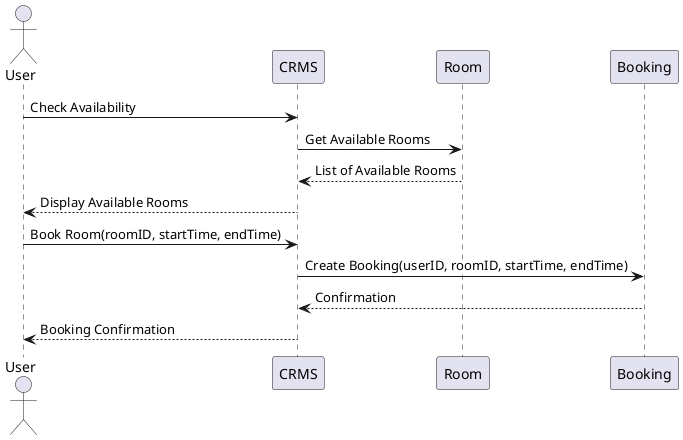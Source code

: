 @startuml squence diagram
actor User
User -> CRMS : Check Availability
CRMS -> Room : Get Available Rooms
Room --> CRMS : List of Available Rooms
CRMS --> User : Display Available Rooms

User -> CRMS : Book Room(roomID, startTime, endTime)
CRMS -> Booking : Create Booking(userID, roomID, startTime, endTime)
Booking --> CRMS : Confirmation
CRMS --> User : Booking Confirmation
@enduml
